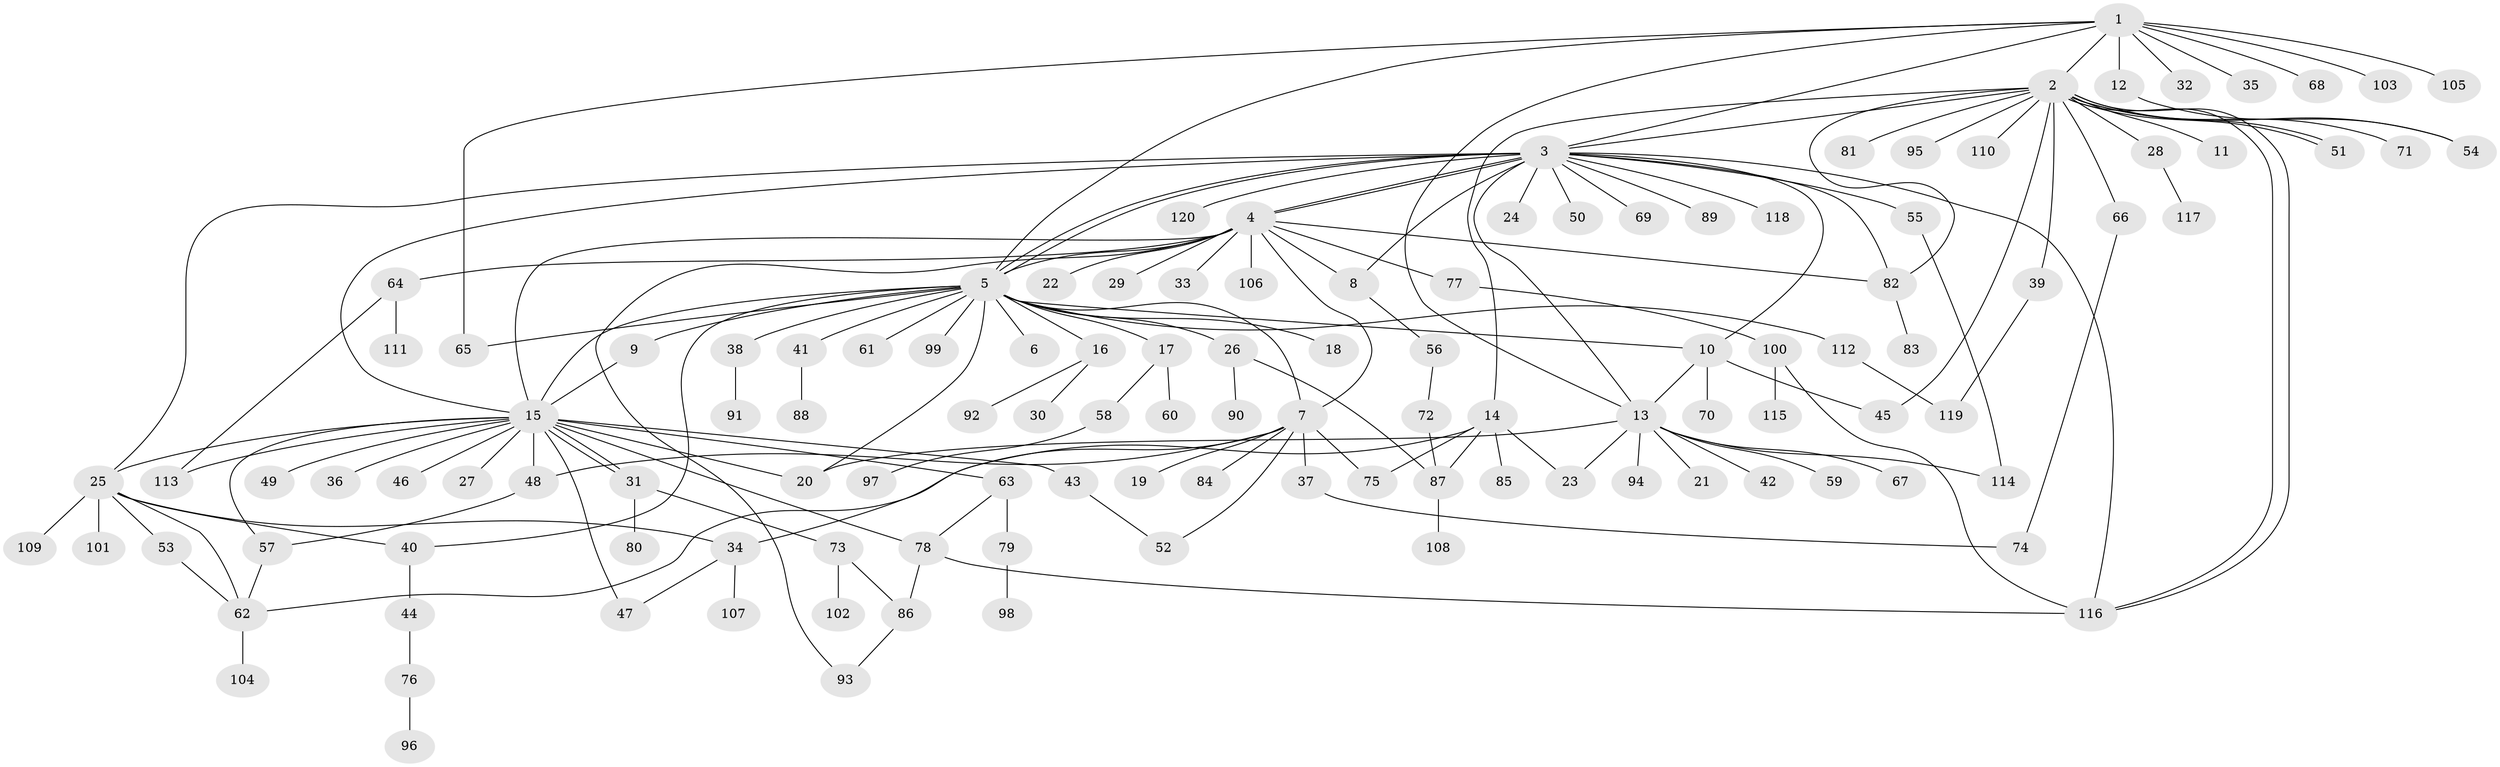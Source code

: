 // Generated by graph-tools (version 1.1) at 2025/47/03/09/25 04:47:44]
// undirected, 120 vertices, 166 edges
graph export_dot {
graph [start="1"]
  node [color=gray90,style=filled];
  1;
  2;
  3;
  4;
  5;
  6;
  7;
  8;
  9;
  10;
  11;
  12;
  13;
  14;
  15;
  16;
  17;
  18;
  19;
  20;
  21;
  22;
  23;
  24;
  25;
  26;
  27;
  28;
  29;
  30;
  31;
  32;
  33;
  34;
  35;
  36;
  37;
  38;
  39;
  40;
  41;
  42;
  43;
  44;
  45;
  46;
  47;
  48;
  49;
  50;
  51;
  52;
  53;
  54;
  55;
  56;
  57;
  58;
  59;
  60;
  61;
  62;
  63;
  64;
  65;
  66;
  67;
  68;
  69;
  70;
  71;
  72;
  73;
  74;
  75;
  76;
  77;
  78;
  79;
  80;
  81;
  82;
  83;
  84;
  85;
  86;
  87;
  88;
  89;
  90;
  91;
  92;
  93;
  94;
  95;
  96;
  97;
  98;
  99;
  100;
  101;
  102;
  103;
  104;
  105;
  106;
  107;
  108;
  109;
  110;
  111;
  112;
  113;
  114;
  115;
  116;
  117;
  118;
  119;
  120;
  1 -- 2;
  1 -- 3;
  1 -- 5;
  1 -- 12;
  1 -- 13;
  1 -- 32;
  1 -- 35;
  1 -- 65;
  1 -- 68;
  1 -- 103;
  1 -- 105;
  2 -- 3;
  2 -- 11;
  2 -- 14;
  2 -- 28;
  2 -- 39;
  2 -- 45;
  2 -- 51;
  2 -- 51;
  2 -- 54;
  2 -- 66;
  2 -- 71;
  2 -- 81;
  2 -- 82;
  2 -- 95;
  2 -- 110;
  2 -- 116;
  2 -- 116;
  3 -- 4;
  3 -- 4;
  3 -- 5;
  3 -- 5;
  3 -- 8;
  3 -- 10;
  3 -- 13;
  3 -- 15;
  3 -- 24;
  3 -- 25;
  3 -- 50;
  3 -- 55;
  3 -- 69;
  3 -- 82;
  3 -- 89;
  3 -- 116;
  3 -- 118;
  3 -- 120;
  4 -- 5;
  4 -- 7;
  4 -- 8;
  4 -- 15;
  4 -- 22;
  4 -- 29;
  4 -- 33;
  4 -- 64;
  4 -- 77;
  4 -- 82;
  4 -- 93;
  4 -- 106;
  5 -- 6;
  5 -- 7;
  5 -- 9;
  5 -- 10;
  5 -- 15;
  5 -- 16;
  5 -- 17;
  5 -- 18;
  5 -- 20;
  5 -- 26;
  5 -- 38;
  5 -- 40;
  5 -- 41;
  5 -- 61;
  5 -- 65;
  5 -- 99;
  5 -- 112;
  7 -- 19;
  7 -- 34;
  7 -- 37;
  7 -- 48;
  7 -- 52;
  7 -- 75;
  7 -- 84;
  8 -- 56;
  9 -- 15;
  10 -- 13;
  10 -- 45;
  10 -- 70;
  12 -- 54;
  13 -- 20;
  13 -- 21;
  13 -- 23;
  13 -- 42;
  13 -- 59;
  13 -- 67;
  13 -- 94;
  13 -- 114;
  14 -- 23;
  14 -- 62;
  14 -- 75;
  14 -- 85;
  14 -- 87;
  15 -- 20;
  15 -- 25;
  15 -- 27;
  15 -- 31;
  15 -- 31;
  15 -- 36;
  15 -- 43;
  15 -- 46;
  15 -- 47;
  15 -- 48;
  15 -- 49;
  15 -- 57;
  15 -- 63;
  15 -- 78;
  15 -- 113;
  16 -- 30;
  16 -- 92;
  17 -- 58;
  17 -- 60;
  25 -- 34;
  25 -- 40;
  25 -- 53;
  25 -- 62;
  25 -- 101;
  25 -- 109;
  26 -- 87;
  26 -- 90;
  28 -- 117;
  31 -- 73;
  31 -- 80;
  34 -- 47;
  34 -- 107;
  37 -- 74;
  38 -- 91;
  39 -- 119;
  40 -- 44;
  41 -- 88;
  43 -- 52;
  44 -- 76;
  48 -- 57;
  53 -- 62;
  55 -- 114;
  56 -- 72;
  57 -- 62;
  58 -- 97;
  62 -- 104;
  63 -- 78;
  63 -- 79;
  64 -- 111;
  64 -- 113;
  66 -- 74;
  72 -- 87;
  73 -- 86;
  73 -- 102;
  76 -- 96;
  77 -- 100;
  78 -- 86;
  78 -- 116;
  79 -- 98;
  82 -- 83;
  86 -- 93;
  87 -- 108;
  100 -- 115;
  100 -- 116;
  112 -- 119;
}
